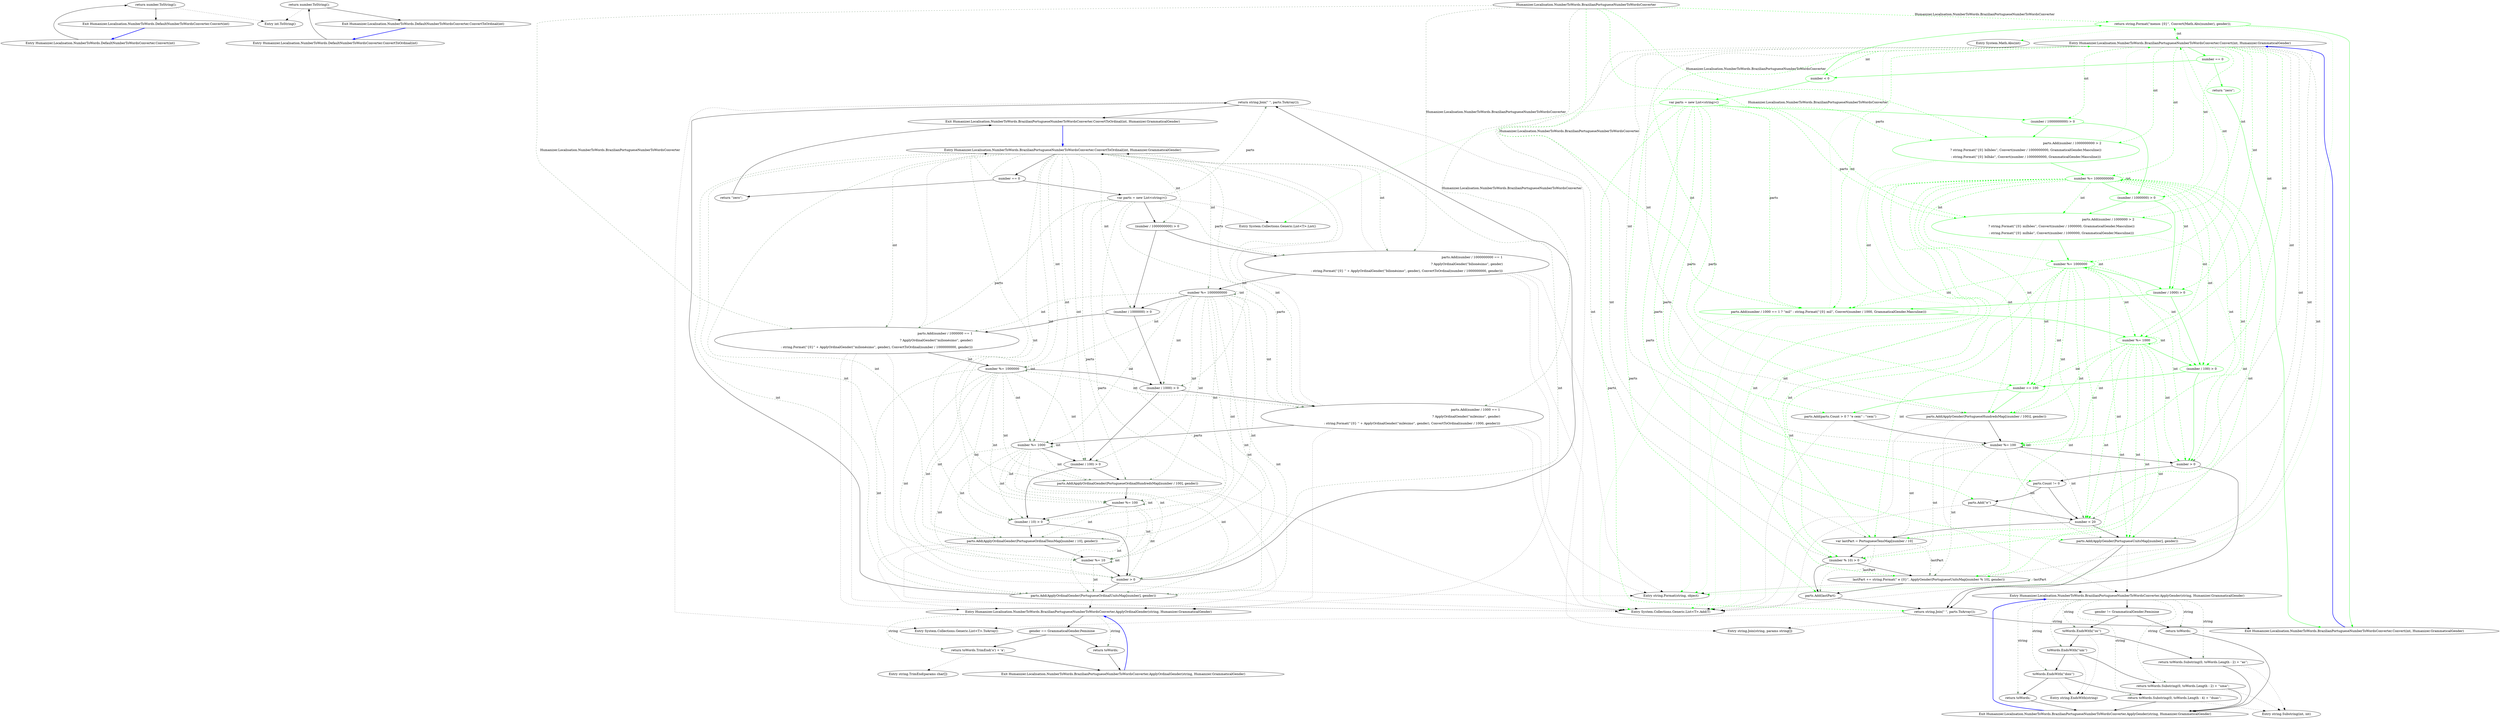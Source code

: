 digraph  {
m1_3 [label="Entry int.ToString()", span="0-0", cluster="int.ToString()", file="DefaultFormatter.cs"];
m1_0 [label="Entry Humanizer.Localisation.NumberToWords.DefaultNumberToWordsConverter.Convert(int)", span="4-4", cluster="Humanizer.Localisation.NumberToWords.DefaultNumberToWordsConverter.Convert(int)", file="DefaultFormatter.cs"];
m1_1 [label="return number.ToString();", span="6-6", cluster="Humanizer.Localisation.NumberToWords.DefaultNumberToWordsConverter.Convert(int)", file="DefaultFormatter.cs"];
m1_2 [label="Exit Humanizer.Localisation.NumberToWords.DefaultNumberToWordsConverter.Convert(int)", span="4-4", cluster="Humanizer.Localisation.NumberToWords.DefaultNumberToWordsConverter.Convert(int)", file="DefaultFormatter.cs"];
m1_4 [label="Entry Humanizer.Localisation.NumberToWords.DefaultNumberToWordsConverter.ConvertToOrdinal(int)", span="9-9", cluster="Humanizer.Localisation.NumberToWords.DefaultNumberToWordsConverter.ConvertToOrdinal(int)", file="DefaultFormatter.cs"];
m1_5 [label="return number.ToString();", span="11-11", cluster="Humanizer.Localisation.NumberToWords.DefaultNumberToWordsConverter.ConvertToOrdinal(int)", file="DefaultFormatter.cs"];
m1_6 [label="Exit Humanizer.Localisation.NumberToWords.DefaultNumberToWordsConverter.ConvertToOrdinal(int)", span="9-9", cluster="Humanizer.Localisation.NumberToWords.DefaultNumberToWordsConverter.ConvertToOrdinal(int)", file="DefaultFormatter.cs"];
m3_31 [label="Entry System.Math.Abs(int)", span="0-0", cluster="System.Math.Abs(int)", file="RomanianFormatter.cs"];
m3_33 [label="Entry System.Collections.Generic.List<T>.List()", span="0-0", cluster="System.Collections.Generic.List<T>.List()", file="RomanianFormatter.cs"];
m3_72 [label="Entry string.EndsWith(string)", span="0-0", cluster="string.EndsWith(string)", file="RomanianFormatter.cs"];
m3_36 [label="Entry System.Collections.Generic.List<T>.ToArray()", span="0-0", cluster="System.Collections.Generic.List<T>.ToArray()", file="RomanianFormatter.cs"];
m3_35 [label="Entry Humanizer.Localisation.NumberToWords.BrazilianPortugueseNumberToWordsConverter.ApplyGender(string, Humanizer.GrammaticalGender)", span="136-136", cluster="Humanizer.Localisation.NumberToWords.BrazilianPortugueseNumberToWordsConverter.ApplyGender(string, Humanizer.GrammaticalGender)", file="RomanianFormatter.cs"];
m3_62 [label="gender != GrammaticalGender.Feminine", span="138-138", cluster="Humanizer.Localisation.NumberToWords.BrazilianPortugueseNumberToWordsConverter.ApplyGender(string, Humanizer.GrammaticalGender)", file="RomanianFormatter.cs"];
m3_63 [label="return toWords;", span="139-139", cluster="Humanizer.Localisation.NumberToWords.BrazilianPortugueseNumberToWordsConverter.ApplyGender(string, Humanizer.GrammaticalGender)", file="RomanianFormatter.cs"];
m3_64 [label="toWords.EndsWith(''os'')", span="141-141", cluster="Humanizer.Localisation.NumberToWords.BrazilianPortugueseNumberToWordsConverter.ApplyGender(string, Humanizer.GrammaticalGender)", file="RomanianFormatter.cs"];
m3_65 [label="return toWords.Substring(0, toWords.Length - 2) + ''as'';", span="142-142", cluster="Humanizer.Localisation.NumberToWords.BrazilianPortugueseNumberToWordsConverter.ApplyGender(string, Humanizer.GrammaticalGender)", file="RomanianFormatter.cs"];
m3_66 [label="toWords.EndsWith(''um'')", span="144-144", cluster="Humanizer.Localisation.NumberToWords.BrazilianPortugueseNumberToWordsConverter.ApplyGender(string, Humanizer.GrammaticalGender)", file="RomanianFormatter.cs"];
m3_67 [label="return toWords.Substring(0, toWords.Length - 2) + ''uma'';", span="145-145", cluster="Humanizer.Localisation.NumberToWords.BrazilianPortugueseNumberToWordsConverter.ApplyGender(string, Humanizer.GrammaticalGender)", file="RomanianFormatter.cs"];
m3_68 [label="toWords.EndsWith(''dois'')", span="147-147", cluster="Humanizer.Localisation.NumberToWords.BrazilianPortugueseNumberToWordsConverter.ApplyGender(string, Humanizer.GrammaticalGender)", file="RomanianFormatter.cs"];
m3_69 [label="return toWords.Substring(0, toWords.Length - 4) + ''duas'';", span="148-148", cluster="Humanizer.Localisation.NumberToWords.BrazilianPortugueseNumberToWordsConverter.ApplyGender(string, Humanizer.GrammaticalGender)", file="RomanianFormatter.cs"];
m3_70 [label="return toWords;", span="150-150", cluster="Humanizer.Localisation.NumberToWords.BrazilianPortugueseNumberToWordsConverter.ApplyGender(string, Humanizer.GrammaticalGender)", file="RomanianFormatter.cs"];
m3_71 [label="Exit Humanizer.Localisation.NumberToWords.BrazilianPortugueseNumberToWordsConverter.ApplyGender(string, Humanizer.GrammaticalGender)", span="136-136", cluster="Humanizer.Localisation.NumberToWords.BrazilianPortugueseNumberToWordsConverter.ApplyGender(string, Humanizer.GrammaticalGender)", file="RomanianFormatter.cs"];
m3_34 [label="Entry System.Collections.Generic.List<T>.Add(T)", span="0-0", cluster="System.Collections.Generic.List<T>.Add(T)", file="RomanianFormatter.cs"];
m3_61 [label="Entry Humanizer.Localisation.NumberToWords.BrazilianPortugueseNumberToWordsConverter.ApplyOrdinalGender(string, Humanizer.GrammaticalGender)", span="153-153", cluster="Humanizer.Localisation.NumberToWords.BrazilianPortugueseNumberToWordsConverter.ApplyOrdinalGender(string, Humanizer.GrammaticalGender)", file="RomanianFormatter.cs"];
m3_74 [label="gender == GrammaticalGender.Feminine", span="155-155", cluster="Humanizer.Localisation.NumberToWords.BrazilianPortugueseNumberToWordsConverter.ApplyOrdinalGender(string, Humanizer.GrammaticalGender)", file="RomanianFormatter.cs"];
m3_75 [label="return toWords.TrimEnd('o') + 'a';", span="156-156", cluster="Humanizer.Localisation.NumberToWords.BrazilianPortugueseNumberToWordsConverter.ApplyOrdinalGender(string, Humanizer.GrammaticalGender)", file="RomanianFormatter.cs"];
m3_76 [label="return toWords;", span="158-158", cluster="Humanizer.Localisation.NumberToWords.BrazilianPortugueseNumberToWordsConverter.ApplyOrdinalGender(string, Humanizer.GrammaticalGender)", file="RomanianFormatter.cs"];
m3_77 [label="Exit Humanizer.Localisation.NumberToWords.BrazilianPortugueseNumberToWordsConverter.ApplyOrdinalGender(string, Humanizer.GrammaticalGender)", span="153-153", cluster="Humanizer.Localisation.NumberToWords.BrazilianPortugueseNumberToWordsConverter.ApplyOrdinalGender(string, Humanizer.GrammaticalGender)", file="RomanianFormatter.cs"];
m3_37 [label="Entry string.Join(string, params string[])", span="0-0", cluster="string.Join(string, params string[])", file="RomanianFormatter.cs"];
m3_0 [label="Entry Humanizer.Localisation.NumberToWords.BrazilianPortugueseNumberToWordsConverter.Convert(int, Humanizer.GrammaticalGender)", span="15-15", cluster="Humanizer.Localisation.NumberToWords.BrazilianPortugueseNumberToWordsConverter.Convert(int, Humanizer.GrammaticalGender)", file="RomanianFormatter.cs"];
m3_1 [label="number == 0", span="17-17", cluster="Humanizer.Localisation.NumberToWords.BrazilianPortugueseNumberToWordsConverter.Convert(int, Humanizer.GrammaticalGender)", color=green, community=0, file="RomanianFormatter.cs"];
m3_2 [label="return ''zero'';", span="18-18", cluster="Humanizer.Localisation.NumberToWords.BrazilianPortugueseNumberToWordsConverter.Convert(int, Humanizer.GrammaticalGender)", color=green, community=0, file="RomanianFormatter.cs"];
m3_3 [label="number < 0", span="20-20", cluster="Humanizer.Localisation.NumberToWords.BrazilianPortugueseNumberToWordsConverter.Convert(int, Humanizer.GrammaticalGender)", color=green, community=0, file="RomanianFormatter.cs"];
m3_4 [label="return string.Format(''menos {0}'', Convert(Math.Abs(number), gender));", span="21-21", cluster="Humanizer.Localisation.NumberToWords.BrazilianPortugueseNumberToWordsConverter.Convert(int, Humanizer.GrammaticalGender)", color=green, community=0, file="RomanianFormatter.cs"];
m3_5 [label="var parts = new List<string>()", span="23-23", cluster="Humanizer.Localisation.NumberToWords.BrazilianPortugueseNumberToWordsConverter.Convert(int, Humanizer.GrammaticalGender)", color=green, community=0, file="RomanianFormatter.cs"];
m3_6 [label="(number / 1000000000) > 0", span="25-25", cluster="Humanizer.Localisation.NumberToWords.BrazilianPortugueseNumberToWordsConverter.Convert(int, Humanizer.GrammaticalGender)", color=green, community=0, file="RomanianFormatter.cs"];
m3_7 [label="parts.Add(number / 1000000000 > 2\r\n                    ? string.Format(''{0} bilhões'', Convert(number / 1000000000, GrammaticalGender.Masculine))\r\n                    : string.Format(''{0} bilhão'', Convert(number / 1000000000, GrammaticalGender.Masculine)))", span="28-30", cluster="Humanizer.Localisation.NumberToWords.BrazilianPortugueseNumberToWordsConverter.Convert(int, Humanizer.GrammaticalGender)", color=green, community=0, file="RomanianFormatter.cs"];
m3_9 [label="(number / 1000000) > 0", span="35-35", cluster="Humanizer.Localisation.NumberToWords.BrazilianPortugueseNumberToWordsConverter.Convert(int, Humanizer.GrammaticalGender)", color=green, community=0, file="RomanianFormatter.cs"];
m3_8 [label="number %= 1000000000", span="32-32", cluster="Humanizer.Localisation.NumberToWords.BrazilianPortugueseNumberToWordsConverter.Convert(int, Humanizer.GrammaticalGender)", color=green, community=0, file="RomanianFormatter.cs"];
m3_10 [label="parts.Add(number / 1000000 > 2\r\n                    ? string.Format(''{0} milhões'', Convert(number / 1000000, GrammaticalGender.Masculine))\r\n                    : string.Format(''{0} milhão'', Convert(number / 1000000, GrammaticalGender.Masculine)))", span="38-40", cluster="Humanizer.Localisation.NumberToWords.BrazilianPortugueseNumberToWordsConverter.Convert(int, Humanizer.GrammaticalGender)", color=green, community=0, file="RomanianFormatter.cs"];
m3_11 [label="number %= 1000000", span="42-42", cluster="Humanizer.Localisation.NumberToWords.BrazilianPortugueseNumberToWordsConverter.Convert(int, Humanizer.GrammaticalGender)", color=green, community=0, file="RomanianFormatter.cs"];
m3_12 [label="(number / 1000) > 0", span="45-45", cluster="Humanizer.Localisation.NumberToWords.BrazilianPortugueseNumberToWordsConverter.Convert(int, Humanizer.GrammaticalGender)", color=green, community=0, file="RomanianFormatter.cs"];
m3_13 [label="parts.Add(number / 1000 == 1 ? ''mil'' : string.Format(''{0} mil'', Convert(number / 1000, GrammaticalGender.Masculine)))", span="48-48", cluster="Humanizer.Localisation.NumberToWords.BrazilianPortugueseNumberToWordsConverter.Convert(int, Humanizer.GrammaticalGender)", color=green, community=0, file="RomanianFormatter.cs"];
m3_14 [label="number %= 1000", span="49-49", cluster="Humanizer.Localisation.NumberToWords.BrazilianPortugueseNumberToWordsConverter.Convert(int, Humanizer.GrammaticalGender)", color=green, community=0, file="RomanianFormatter.cs"];
m3_15 [label="(number / 100) > 0", span="52-52", cluster="Humanizer.Localisation.NumberToWords.BrazilianPortugueseNumberToWordsConverter.Convert(int, Humanizer.GrammaticalGender)", color=green, community=0, file="RomanianFormatter.cs"];
m3_16 [label="number == 100", span="54-54", cluster="Humanizer.Localisation.NumberToWords.BrazilianPortugueseNumberToWordsConverter.Convert(int, Humanizer.GrammaticalGender)", color=green, community=0, file="RomanianFormatter.cs"];
m3_18 [label="parts.Add(ApplyGender(PortugueseHundredsMap[(number / 100)], gender))", span="58-58", cluster="Humanizer.Localisation.NumberToWords.BrazilianPortugueseNumberToWordsConverter.Convert(int, Humanizer.GrammaticalGender)", file="RomanianFormatter.cs"];
m3_19 [label="number %= 100", span="60-60", cluster="Humanizer.Localisation.NumberToWords.BrazilianPortugueseNumberToWordsConverter.Convert(int, Humanizer.GrammaticalGender)", file="RomanianFormatter.cs"];
m3_20 [label="number > 0", span="63-63", cluster="Humanizer.Localisation.NumberToWords.BrazilianPortugueseNumberToWordsConverter.Convert(int, Humanizer.GrammaticalGender)", file="RomanianFormatter.cs"];
m3_23 [label="number < 20", span="68-68", cluster="Humanizer.Localisation.NumberToWords.BrazilianPortugueseNumberToWordsConverter.Convert(int, Humanizer.GrammaticalGender)", file="RomanianFormatter.cs"];
m3_24 [label="parts.Add(ApplyGender(PortugueseUnitsMap[number], gender))", span="69-69", cluster="Humanizer.Localisation.NumberToWords.BrazilianPortugueseNumberToWordsConverter.Convert(int, Humanizer.GrammaticalGender)", file="RomanianFormatter.cs"];
m3_25 [label="var lastPart = PortugueseTensMap[number / 10]", span="72-72", cluster="Humanizer.Localisation.NumberToWords.BrazilianPortugueseNumberToWordsConverter.Convert(int, Humanizer.GrammaticalGender)", file="RomanianFormatter.cs"];
m3_26 [label="(number % 10) > 0", span="73-73", cluster="Humanizer.Localisation.NumberToWords.BrazilianPortugueseNumberToWordsConverter.Convert(int, Humanizer.GrammaticalGender)", file="RomanianFormatter.cs"];
m3_27 [label="lastPart += string.Format('' e {0}'', ApplyGender(PortugueseUnitsMap[number % 10], gender))", span="74-74", cluster="Humanizer.Localisation.NumberToWords.BrazilianPortugueseNumberToWordsConverter.Convert(int, Humanizer.GrammaticalGender)", file="RomanianFormatter.cs"];
m3_17 [label="parts.Add(parts.Count > 0 ? ''e cem'' : ''cem'')", span="55-55", cluster="Humanizer.Localisation.NumberToWords.BrazilianPortugueseNumberToWordsConverter.Convert(int, Humanizer.GrammaticalGender)", file="RomanianFormatter.cs"];
m3_21 [label="parts.Count != 0", span="65-65", cluster="Humanizer.Localisation.NumberToWords.BrazilianPortugueseNumberToWordsConverter.Convert(int, Humanizer.GrammaticalGender)", file="RomanianFormatter.cs"];
m3_22 [label="parts.Add(''e'')", span="66-66", cluster="Humanizer.Localisation.NumberToWords.BrazilianPortugueseNumberToWordsConverter.Convert(int, Humanizer.GrammaticalGender)", file="RomanianFormatter.cs"];
m3_28 [label="parts.Add(lastPart)", span="76-76", cluster="Humanizer.Localisation.NumberToWords.BrazilianPortugueseNumberToWordsConverter.Convert(int, Humanizer.GrammaticalGender)", file="RomanianFormatter.cs"];
m3_29 [label="return string.Join('' '', parts.ToArray());", span="80-80", cluster="Humanizer.Localisation.NumberToWords.BrazilianPortugueseNumberToWordsConverter.Convert(int, Humanizer.GrammaticalGender)", file="RomanianFormatter.cs"];
m3_30 [label="Exit Humanizer.Localisation.NumberToWords.BrazilianPortugueseNumberToWordsConverter.Convert(int, Humanizer.GrammaticalGender)", span="15-15", cluster="Humanizer.Localisation.NumberToWords.BrazilianPortugueseNumberToWordsConverter.Convert(int, Humanizer.GrammaticalGender)", file="RomanianFormatter.cs"];
m3_78 [label="Entry string.TrimEnd(params char[])", span="0-0", cluster="string.TrimEnd(params char[])", file="RomanianFormatter.cs"];
m3_32 [label="Entry string.Format(string, object)", span="0-0", cluster="string.Format(string, object)", file="RomanianFormatter.cs"];
m3_73 [label="Entry string.Substring(int, int)", span="0-0", cluster="string.Substring(int, int)", file="RomanianFormatter.cs"];
m3_38 [label="Entry Humanizer.Localisation.NumberToWords.BrazilianPortugueseNumberToWordsConverter.ConvertToOrdinal(int, Humanizer.GrammaticalGender)", span="83-83", cluster="Humanizer.Localisation.NumberToWords.BrazilianPortugueseNumberToWordsConverter.ConvertToOrdinal(int, Humanizer.GrammaticalGender)", file="RomanianFormatter.cs"];
m3_43 [label="parts.Add(number / 1000000000 == 1\r\n                    ? ApplyOrdinalGender(''bilionésimo'', gender)\r\n                    : string.Format(''{0} '' + ApplyOrdinalGender(''bilionésimo'', gender), ConvertToOrdinal(number / 1000000000, gender)))", span="93-95", cluster="Humanizer.Localisation.NumberToWords.BrazilianPortugueseNumberToWordsConverter.ConvertToOrdinal(int, Humanizer.GrammaticalGender)", file="RomanianFormatter.cs"];
m3_46 [label="parts.Add(number / 1000000 == 1\r\n                    ? ApplyOrdinalGender(''milionésimo'', gender)\r\n                    : string.Format(''{0}'' + ApplyOrdinalGender(''milionésimo'', gender), ConvertToOrdinal(number / 1000000000, gender)))", span="102-104", cluster="Humanizer.Localisation.NumberToWords.BrazilianPortugueseNumberToWordsConverter.ConvertToOrdinal(int, Humanizer.GrammaticalGender)", file="RomanianFormatter.cs"];
m3_49 [label="parts.Add(number / 1000 == 1\r\n                    ? ApplyOrdinalGender(''milésimo'', gender)\r\n                    : string.Format(''{0} '' + ApplyOrdinalGender(''milésimo'', gender), ConvertToOrdinal(number / 1000, gender)))", span="111-113", cluster="Humanizer.Localisation.NumberToWords.BrazilianPortugueseNumberToWordsConverter.ConvertToOrdinal(int, Humanizer.GrammaticalGender)", file="RomanianFormatter.cs"];
m3_52 [label="parts.Add(ApplyOrdinalGender(PortugueseOrdinalHundredsMap[number / 100], gender))", span="120-120", cluster="Humanizer.Localisation.NumberToWords.BrazilianPortugueseNumberToWordsConverter.ConvertToOrdinal(int, Humanizer.GrammaticalGender)", file="RomanianFormatter.cs"];
m3_55 [label="parts.Add(ApplyOrdinalGender(PortugueseOrdinalTensMap[number / 10], gender))", span="126-126", cluster="Humanizer.Localisation.NumberToWords.BrazilianPortugueseNumberToWordsConverter.ConvertToOrdinal(int, Humanizer.GrammaticalGender)", file="RomanianFormatter.cs"];
m3_58 [label="parts.Add(ApplyOrdinalGender(PortugueseOrdinalUnitsMap[number], gender))", span="131-131", cluster="Humanizer.Localisation.NumberToWords.BrazilianPortugueseNumberToWordsConverter.ConvertToOrdinal(int, Humanizer.GrammaticalGender)", file="RomanianFormatter.cs"];
m3_41 [label="var parts = new List<string>()", span="89-89", cluster="Humanizer.Localisation.NumberToWords.BrazilianPortugueseNumberToWordsConverter.ConvertToOrdinal(int, Humanizer.GrammaticalGender)", file="RomanianFormatter.cs"];
m3_42 [label="(number / 1000000000) > 0", span="91-91", cluster="Humanizer.Localisation.NumberToWords.BrazilianPortugueseNumberToWordsConverter.ConvertToOrdinal(int, Humanizer.GrammaticalGender)", file="RomanianFormatter.cs"];
m3_44 [label="number %= 1000000000", span="97-97", cluster="Humanizer.Localisation.NumberToWords.BrazilianPortugueseNumberToWordsConverter.ConvertToOrdinal(int, Humanizer.GrammaticalGender)", file="RomanianFormatter.cs"];
m3_45 [label="(number / 1000000) > 0", span="100-100", cluster="Humanizer.Localisation.NumberToWords.BrazilianPortugueseNumberToWordsConverter.ConvertToOrdinal(int, Humanizer.GrammaticalGender)", file="RomanianFormatter.cs"];
m3_47 [label="number %= 1000000", span="106-106", cluster="Humanizer.Localisation.NumberToWords.BrazilianPortugueseNumberToWordsConverter.ConvertToOrdinal(int, Humanizer.GrammaticalGender)", file="RomanianFormatter.cs"];
m3_48 [label="(number / 1000) > 0", span="109-109", cluster="Humanizer.Localisation.NumberToWords.BrazilianPortugueseNumberToWordsConverter.ConvertToOrdinal(int, Humanizer.GrammaticalGender)", file="RomanianFormatter.cs"];
m3_50 [label="number %= 1000", span="115-115", cluster="Humanizer.Localisation.NumberToWords.BrazilianPortugueseNumberToWordsConverter.ConvertToOrdinal(int, Humanizer.GrammaticalGender)", file="RomanianFormatter.cs"];
m3_51 [label="(number / 100) > 0", span="118-118", cluster="Humanizer.Localisation.NumberToWords.BrazilianPortugueseNumberToWordsConverter.ConvertToOrdinal(int, Humanizer.GrammaticalGender)", file="RomanianFormatter.cs"];
m3_53 [label="number %= 100", span="121-121", cluster="Humanizer.Localisation.NumberToWords.BrazilianPortugueseNumberToWordsConverter.ConvertToOrdinal(int, Humanizer.GrammaticalGender)", file="RomanianFormatter.cs"];
m3_54 [label="(number / 10) > 0", span="124-124", cluster="Humanizer.Localisation.NumberToWords.BrazilianPortugueseNumberToWordsConverter.ConvertToOrdinal(int, Humanizer.GrammaticalGender)", file="RomanianFormatter.cs"];
m3_56 [label="number %= 10", span="127-127", cluster="Humanizer.Localisation.NumberToWords.BrazilianPortugueseNumberToWordsConverter.ConvertToOrdinal(int, Humanizer.GrammaticalGender)", file="RomanianFormatter.cs"];
m3_57 [label="number > 0", span="130-130", cluster="Humanizer.Localisation.NumberToWords.BrazilianPortugueseNumberToWordsConverter.ConvertToOrdinal(int, Humanizer.GrammaticalGender)", file="RomanianFormatter.cs"];
m3_59 [label="return string.Join('' '', parts.ToArray());", span="133-133", cluster="Humanizer.Localisation.NumberToWords.BrazilianPortugueseNumberToWordsConverter.ConvertToOrdinal(int, Humanizer.GrammaticalGender)", file="RomanianFormatter.cs"];
m3_39 [label="number == 0", span="86-86", cluster="Humanizer.Localisation.NumberToWords.BrazilianPortugueseNumberToWordsConverter.ConvertToOrdinal(int, Humanizer.GrammaticalGender)", file="RomanianFormatter.cs"];
m3_40 [label="return ''zero'';", span="87-87", cluster="Humanizer.Localisation.NumberToWords.BrazilianPortugueseNumberToWordsConverter.ConvertToOrdinal(int, Humanizer.GrammaticalGender)", file="RomanianFormatter.cs"];
m3_60 [label="Exit Humanizer.Localisation.NumberToWords.BrazilianPortugueseNumberToWordsConverter.ConvertToOrdinal(int, Humanizer.GrammaticalGender)", span="83-83", cluster="Humanizer.Localisation.NumberToWords.BrazilianPortugueseNumberToWordsConverter.ConvertToOrdinal(int, Humanizer.GrammaticalGender)", file="RomanianFormatter.cs"];
m3_79 [label="Humanizer.Localisation.NumberToWords.BrazilianPortugueseNumberToWordsConverter", span="", file="RomanianFormatter.cs"];
m1_0 -> m1_1  [key=0, style=solid];
m1_1 -> m1_2  [key=0, style=solid];
m1_1 -> m1_3  [key=2, style=dotted];
m1_2 -> m1_0  [key=0, style=bold, color=blue];
m1_4 -> m1_5  [key=0, style=solid];
m1_5 -> m1_6  [key=0, style=solid];
m1_5 -> m1_3  [key=2, style=dotted];
m1_6 -> m1_4  [key=0, style=bold, color=blue];
m3_35 -> m3_62  [key=0, style=solid];
m3_35 -> m3_63  [key=1, style=dashed, color=darkseagreen4, label=string];
m3_35 -> m3_64  [key=1, style=dashed, color=darkseagreen4, label=string];
m3_35 -> m3_65  [key=1, style=dashed, color=darkseagreen4, label=string];
m3_35 -> m3_66  [key=1, style=dashed, color=darkseagreen4, label=string];
m3_35 -> m3_67  [key=1, style=dashed, color=darkseagreen4, label=string];
m3_35 -> m3_68  [key=1, style=dashed, color=darkseagreen4, label=string];
m3_35 -> m3_69  [key=1, style=dashed, color=darkseagreen4, label=string];
m3_35 -> m3_70  [key=1, style=dashed, color=darkseagreen4, label=string];
m3_62 -> m3_63  [key=0, style=solid];
m3_62 -> m3_64  [key=0, style=solid];
m3_63 -> m3_71  [key=0, style=solid];
m3_64 -> m3_65  [key=0, style=solid];
m3_64 -> m3_66  [key=0, style=solid];
m3_64 -> m3_72  [key=2, style=dotted];
m3_65 -> m3_71  [key=0, style=solid];
m3_65 -> m3_73  [key=2, style=dotted];
m3_66 -> m3_67  [key=0, style=solid];
m3_66 -> m3_68  [key=0, style=solid];
m3_66 -> m3_72  [key=2, style=dotted];
m3_67 -> m3_71  [key=0, style=solid];
m3_67 -> m3_73  [key=2, style=dotted];
m3_68 -> m3_69  [key=0, style=solid];
m3_68 -> m3_70  [key=0, style=solid];
m3_68 -> m3_72  [key=2, style=dotted];
m3_69 -> m3_71  [key=0, style=solid];
m3_69 -> m3_73  [key=2, style=dotted];
m3_70 -> m3_71  [key=0, style=solid];
m3_71 -> m3_35  [key=0, style=bold, color=blue];
m3_61 -> m3_74  [key=0, style=solid];
m3_61 -> m3_75  [key=1, style=dashed, color=darkseagreen4, label=string];
m3_61 -> m3_76  [key=1, style=dashed, color=darkseagreen4, label=string];
m3_74 -> m3_75  [key=0, style=solid];
m3_74 -> m3_76  [key=0, style=solid];
m3_75 -> m3_77  [key=0, style=solid];
m3_75 -> m3_78  [key=2, style=dotted];
m3_76 -> m3_77  [key=0, style=solid];
m3_77 -> m3_61  [key=0, style=bold, color=blue];
m3_0 -> m3_1  [key=0, style=solid, color=green];
m3_0 -> m3_3  [key=1, style=dashed, color=green, label=int];
m3_0 -> m3_4  [key=1, style=dashed, color=green, label=int];
m3_0 -> m3_6  [key=1, style=dashed, color=green, label=int];
m3_0 -> m3_7  [key=1, style=dashed, color=green, label=int];
m3_0 -> m3_8  [key=1, style=dashed, color=green, label=int];
m3_0 -> m3_9  [key=1, style=dashed, color=green, label=int];
m3_0 -> m3_10  [key=1, style=dashed, color=green, label=int];
m3_0 -> m3_11  [key=1, style=dashed, color=green, label=int];
m3_0 -> m3_12  [key=1, style=dashed, color=green, label=int];
m3_0 -> m3_13  [key=1, style=dashed, color=green, label=int];
m3_0 -> m3_14  [key=1, style=dashed, color=green, label=int];
m3_0 -> m3_15  [key=1, style=dashed, color=green, label=int];
m3_0 -> m3_16  [key=1, style=dashed, color=green, label=int];
m3_0 -> m3_18  [key=1, style=dashed, color=darkseagreen4, label=int];
m3_0 -> m3_19  [key=1, style=dashed, color=darkseagreen4, label=int];
m3_0 -> m3_20  [key=1, style=dashed, color=darkseagreen4, label=int];
m3_0 -> m3_23  [key=1, style=dashed, color=darkseagreen4, label=int];
m3_0 -> m3_24  [key=1, style=dashed, color=darkseagreen4, label=int];
m3_0 -> m3_25  [key=1, style=dashed, color=darkseagreen4, label=int];
m3_0 -> m3_26  [key=1, style=dashed, color=darkseagreen4, label=int];
m3_0 -> m3_27  [key=1, style=dashed, color=darkseagreen4, label=int];
m3_1 -> m3_2  [key=0, style=solid, color=green];
m3_1 -> m3_3  [key=0, style=solid, color=green];
m3_2 -> m3_30  [key=0, style=solid, color=green];
m3_3 -> m3_4  [key=0, style=solid, color=green];
m3_3 -> m3_5  [key=0, style=solid, color=green];
m3_4 -> m3_30  [key=0, style=solid, color=green];
m3_4 -> m3_31  [key=2, style=dotted, color=green];
m3_4 -> m3_0  [key=2, style=dotted, color=green];
m3_4 -> m3_32  [key=2, style=dotted, color=green];
m3_5 -> m3_6  [key=0, style=solid, color=green];
m3_5 -> m3_7  [key=1, style=dashed, color=green, label=parts];
m3_5 -> m3_10  [key=1, style=dashed, color=green, label=parts];
m3_5 -> m3_13  [key=1, style=dashed, color=green, label=parts];
m3_5 -> m3_33  [key=2, style=dotted, color=green];
m3_5 -> m3_17  [key=1, style=dashed, color=green, label=parts];
m3_5 -> m3_18  [key=1, style=dashed, color=green, label=parts];
m3_5 -> m3_21  [key=1, style=dashed, color=green, label=parts];
m3_5 -> m3_22  [key=1, style=dashed, color=green, label=parts];
m3_5 -> m3_24  [key=1, style=dashed, color=green, label=parts];
m3_5 -> m3_28  [key=1, style=dashed, color=green, label=parts];
m3_5 -> m3_29  [key=1, style=dashed, color=green, label=parts];
m3_6 -> m3_7  [key=0, style=solid, color=green];
m3_6 -> m3_9  [key=0, style=solid, color=green];
m3_7 -> m3_8  [key=0, style=solid, color=green];
m3_7 -> m3_0  [key=2, style=dotted, color=green];
m3_7 -> m3_32  [key=2, style=dotted, color=green];
m3_7 -> m3_34  [key=2, style=dotted, color=green];
m3_9 -> m3_10  [key=0, style=solid, color=green];
m3_9 -> m3_12  [key=0, style=solid, color=green];
m3_8 -> m3_8  [key=1, style=dashed, color=green, label=int];
m3_8 -> m3_9  [key=0, style=solid, color=green];
m3_8 -> m3_10  [key=1, style=dashed, color=green, label=int];
m3_8 -> m3_11  [key=1, style=dashed, color=green, label=int];
m3_8 -> m3_12  [key=1, style=dashed, color=green, label=int];
m3_8 -> m3_13  [key=1, style=dashed, color=green, label=int];
m3_8 -> m3_14  [key=1, style=dashed, color=green, label=int];
m3_8 -> m3_15  [key=1, style=dashed, color=green, label=int];
m3_8 -> m3_16  [key=1, style=dashed, color=green, label=int];
m3_8 -> m3_18  [key=1, style=dashed, color=green, label=int];
m3_8 -> m3_19  [key=1, style=dashed, color=green, label=int];
m3_8 -> m3_20  [key=1, style=dashed, color=green, label=int];
m3_8 -> m3_23  [key=1, style=dashed, color=green, label=int];
m3_8 -> m3_24  [key=1, style=dashed, color=green, label=int];
m3_8 -> m3_25  [key=1, style=dashed, color=green, label=int];
m3_8 -> m3_26  [key=1, style=dashed, color=green, label=int];
m3_8 -> m3_27  [key=1, style=dashed, color=green, label=int];
m3_10 -> m3_11  [key=0, style=solid, color=green];
m3_10 -> m3_0  [key=2, style=dotted, color=green];
m3_10 -> m3_32  [key=2, style=dotted, color=green];
m3_10 -> m3_34  [key=2, style=dotted, color=green];
m3_11 -> m3_11  [key=1, style=dashed, color=green, label=int];
m3_11 -> m3_12  [key=0, style=solid, color=green];
m3_11 -> m3_13  [key=1, style=dashed, color=green, label=int];
m3_11 -> m3_14  [key=1, style=dashed, color=green, label=int];
m3_11 -> m3_15  [key=1, style=dashed, color=green, label=int];
m3_11 -> m3_16  [key=1, style=dashed, color=green, label=int];
m3_11 -> m3_18  [key=1, style=dashed, color=green, label=int];
m3_11 -> m3_19  [key=1, style=dashed, color=green, label=int];
m3_11 -> m3_20  [key=1, style=dashed, color=green, label=int];
m3_11 -> m3_23  [key=1, style=dashed, color=green, label=int];
m3_11 -> m3_24  [key=1, style=dashed, color=green, label=int];
m3_11 -> m3_25  [key=1, style=dashed, color=green, label=int];
m3_11 -> m3_26  [key=1, style=dashed, color=green, label=int];
m3_11 -> m3_27  [key=1, style=dashed, color=green, label=int];
m3_12 -> m3_13  [key=0, style=solid, color=green];
m3_12 -> m3_15  [key=0, style=solid, color=green];
m3_13 -> m3_14  [key=0, style=solid, color=green];
m3_13 -> m3_0  [key=2, style=dotted, color=green];
m3_13 -> m3_32  [key=2, style=dotted, color=green];
m3_13 -> m3_34  [key=2, style=dotted, color=green];
m3_14 -> m3_14  [key=1, style=dashed, color=green, label=int];
m3_14 -> m3_15  [key=0, style=solid, color=green];
m3_14 -> m3_16  [key=1, style=dashed, color=green, label=int];
m3_14 -> m3_18  [key=1, style=dashed, color=green, label=int];
m3_14 -> m3_19  [key=1, style=dashed, color=green, label=int];
m3_14 -> m3_20  [key=1, style=dashed, color=green, label=int];
m3_14 -> m3_23  [key=1, style=dashed, color=green, label=int];
m3_14 -> m3_24  [key=1, style=dashed, color=green, label=int];
m3_14 -> m3_25  [key=1, style=dashed, color=green, label=int];
m3_14 -> m3_26  [key=1, style=dashed, color=green, label=int];
m3_14 -> m3_27  [key=1, style=dashed, color=green, label=int];
m3_15 -> m3_16  [key=0, style=solid, color=green];
m3_15 -> m3_20  [key=0, style=solid, color=green];
m3_16 -> m3_17  [key=0, style=solid, color=green];
m3_16 -> m3_18  [key=0, style=solid, color=green];
m3_18 -> m3_34  [key=2, style=dotted];
m3_18 -> m3_19  [key=0, style=solid];
m3_18 -> m3_35  [key=2, style=dotted];
m3_19 -> m3_19  [key=1, style=dashed, color=darkseagreen4, label=int];
m3_19 -> m3_20  [key=0, style=solid];
m3_19 -> m3_23  [key=1, style=dashed, color=darkseagreen4, label=int];
m3_19 -> m3_24  [key=1, style=dashed, color=darkseagreen4, label=int];
m3_19 -> m3_25  [key=1, style=dashed, color=darkseagreen4, label=int];
m3_19 -> m3_26  [key=1, style=dashed, color=darkseagreen4, label=int];
m3_19 -> m3_27  [key=1, style=dashed, color=darkseagreen4, label=int];
m3_20 -> m3_21  [key=0, style=solid];
m3_20 -> m3_29  [key=0, style=solid];
m3_23 -> m3_24  [key=0, style=solid];
m3_23 -> m3_25  [key=0, style=solid];
m3_24 -> m3_34  [key=2, style=dotted];
m3_24 -> m3_29  [key=0, style=solid];
m3_24 -> m3_35  [key=2, style=dotted];
m3_25 -> m3_26  [key=0, style=solid];
m3_25 -> m3_27  [key=1, style=dashed, color=darkseagreen4, label=lastPart];
m3_25 -> m3_28  [key=1, style=dashed, color=darkseagreen4, label=lastPart];
m3_26 -> m3_27  [key=0, style=solid];
m3_26 -> m3_28  [key=0, style=solid];
m3_27 -> m3_32  [key=2, style=dotted];
m3_27 -> m3_27  [key=1, style=dashed, color=darkseagreen4, label=lastPart];
m3_27 -> m3_28  [key=0, style=solid];
m3_27 -> m3_35  [key=2, style=dotted];
m3_17 -> m3_34  [key=2, style=dotted];
m3_17 -> m3_19  [key=0, style=solid];
m3_21 -> m3_23  [key=0, style=solid];
m3_21 -> m3_22  [key=0, style=solid];
m3_22 -> m3_34  [key=2, style=dotted];
m3_22 -> m3_23  [key=0, style=solid];
m3_28 -> m3_34  [key=2, style=dotted];
m3_28 -> m3_29  [key=0, style=solid];
m3_29 -> m3_30  [key=0, style=solid];
m3_29 -> m3_36  [key=2, style=dotted];
m3_29 -> m3_37  [key=2, style=dotted];
m3_30 -> m3_0  [key=0, style=bold, color=blue];
m3_38 -> m3_43  [key=1, style=dashed, color=darkseagreen4, label=int];
m3_38 -> m3_46  [key=1, style=dashed, color=darkseagreen4, label=int];
m3_38 -> m3_49  [key=1, style=dashed, color=darkseagreen4, label=int];
m3_38 -> m3_52  [key=1, style=dashed, color=darkseagreen4, label=int];
m3_38 -> m3_55  [key=1, style=dashed, color=darkseagreen4, label=int];
m3_38 -> m3_58  [key=1, style=dashed, color=darkseagreen4, label=int];
m3_38 -> m3_39  [key=0, style=solid];
m3_38 -> m3_42  [key=1, style=dashed, color=darkseagreen4, label=int];
m3_38 -> m3_44  [key=1, style=dashed, color=darkseagreen4, label=int];
m3_38 -> m3_45  [key=1, style=dashed, color=darkseagreen4, label=int];
m3_38 -> m3_47  [key=1, style=dashed, color=darkseagreen4, label=int];
m3_38 -> m3_48  [key=1, style=dashed, color=darkseagreen4, label=int];
m3_38 -> m3_50  [key=1, style=dashed, color=darkseagreen4, label=int];
m3_38 -> m3_51  [key=1, style=dashed, color=darkseagreen4, label=int];
m3_38 -> m3_53  [key=1, style=dashed, color=darkseagreen4, label=int];
m3_38 -> m3_54  [key=1, style=dashed, color=darkseagreen4, label=int];
m3_38 -> m3_56  [key=1, style=dashed, color=darkseagreen4, label=int];
m3_38 -> m3_57  [key=1, style=dashed, color=darkseagreen4, label=int];
m3_43 -> m3_32  [key=2, style=dotted];
m3_43 -> m3_34  [key=2, style=dotted];
m3_43 -> m3_44  [key=0, style=solid];
m3_43 -> m3_61  [key=2, style=dotted];
m3_43 -> m3_38  [key=2, style=dotted];
m3_46 -> m3_32  [key=2, style=dotted];
m3_46 -> m3_34  [key=2, style=dotted];
m3_46 -> m3_47  [key=0, style=solid];
m3_46 -> m3_61  [key=2, style=dotted];
m3_46 -> m3_38  [key=2, style=dotted];
m3_49 -> m3_32  [key=2, style=dotted];
m3_49 -> m3_34  [key=2, style=dotted];
m3_49 -> m3_50  [key=0, style=solid];
m3_49 -> m3_61  [key=2, style=dotted];
m3_49 -> m3_38  [key=2, style=dotted];
m3_52 -> m3_34  [key=2, style=dotted];
m3_52 -> m3_53  [key=0, style=solid];
m3_52 -> m3_61  [key=2, style=dotted];
m3_55 -> m3_34  [key=2, style=dotted];
m3_55 -> m3_56  [key=0, style=solid];
m3_55 -> m3_61  [key=2, style=dotted];
m3_58 -> m3_34  [key=2, style=dotted];
m3_58 -> m3_59  [key=0, style=solid];
m3_58 -> m3_61  [key=2, style=dotted];
m3_41 -> m3_33  [key=2, style=dotted];
m3_41 -> m3_43  [key=1, style=dashed, color=darkseagreen4, label=parts];
m3_41 -> m3_46  [key=1, style=dashed, color=darkseagreen4, label=parts];
m3_41 -> m3_49  [key=1, style=dashed, color=darkseagreen4, label=parts];
m3_41 -> m3_52  [key=1, style=dashed, color=darkseagreen4, label=parts];
m3_41 -> m3_55  [key=1, style=dashed, color=darkseagreen4, label=parts];
m3_41 -> m3_58  [key=1, style=dashed, color=darkseagreen4, label=parts];
m3_41 -> m3_42  [key=0, style=solid];
m3_41 -> m3_59  [key=1, style=dashed, color=darkseagreen4, label=parts];
m3_42 -> m3_43  [key=0, style=solid];
m3_42 -> m3_45  [key=0, style=solid];
m3_44 -> m3_46  [key=1, style=dashed, color=darkseagreen4, label=int];
m3_44 -> m3_49  [key=1, style=dashed, color=darkseagreen4, label=int];
m3_44 -> m3_52  [key=1, style=dashed, color=darkseagreen4, label=int];
m3_44 -> m3_55  [key=1, style=dashed, color=darkseagreen4, label=int];
m3_44 -> m3_58  [key=1, style=dashed, color=darkseagreen4, label=int];
m3_44 -> m3_44  [key=1, style=dashed, color=darkseagreen4, label=int];
m3_44 -> m3_45  [key=0, style=solid];
m3_44 -> m3_47  [key=1, style=dashed, color=darkseagreen4, label=int];
m3_44 -> m3_48  [key=1, style=dashed, color=darkseagreen4, label=int];
m3_44 -> m3_50  [key=1, style=dashed, color=darkseagreen4, label=int];
m3_44 -> m3_51  [key=1, style=dashed, color=darkseagreen4, label=int];
m3_44 -> m3_53  [key=1, style=dashed, color=darkseagreen4, label=int];
m3_44 -> m3_54  [key=1, style=dashed, color=darkseagreen4, label=int];
m3_44 -> m3_56  [key=1, style=dashed, color=darkseagreen4, label=int];
m3_44 -> m3_57  [key=1, style=dashed, color=darkseagreen4, label=int];
m3_45 -> m3_46  [key=0, style=solid];
m3_45 -> m3_48  [key=0, style=solid];
m3_47 -> m3_49  [key=1, style=dashed, color=darkseagreen4, label=int];
m3_47 -> m3_52  [key=1, style=dashed, color=darkseagreen4, label=int];
m3_47 -> m3_55  [key=1, style=dashed, color=darkseagreen4, label=int];
m3_47 -> m3_58  [key=1, style=dashed, color=darkseagreen4, label=int];
m3_47 -> m3_47  [key=1, style=dashed, color=darkseagreen4, label=int];
m3_47 -> m3_48  [key=0, style=solid];
m3_47 -> m3_50  [key=1, style=dashed, color=darkseagreen4, label=int];
m3_47 -> m3_51  [key=1, style=dashed, color=darkseagreen4, label=int];
m3_47 -> m3_53  [key=1, style=dashed, color=darkseagreen4, label=int];
m3_47 -> m3_54  [key=1, style=dashed, color=darkseagreen4, label=int];
m3_47 -> m3_56  [key=1, style=dashed, color=darkseagreen4, label=int];
m3_47 -> m3_57  [key=1, style=dashed, color=darkseagreen4, label=int];
m3_48 -> m3_49  [key=0, style=solid];
m3_48 -> m3_51  [key=0, style=solid];
m3_50 -> m3_52  [key=1, style=dashed, color=darkseagreen4, label=int];
m3_50 -> m3_55  [key=1, style=dashed, color=darkseagreen4, label=int];
m3_50 -> m3_58  [key=1, style=dashed, color=darkseagreen4, label=int];
m3_50 -> m3_50  [key=1, style=dashed, color=darkseagreen4, label=int];
m3_50 -> m3_51  [key=0, style=solid];
m3_50 -> m3_53  [key=1, style=dashed, color=darkseagreen4, label=int];
m3_50 -> m3_54  [key=1, style=dashed, color=darkseagreen4, label=int];
m3_50 -> m3_56  [key=1, style=dashed, color=darkseagreen4, label=int];
m3_50 -> m3_57  [key=1, style=dashed, color=darkseagreen4, label=int];
m3_51 -> m3_52  [key=0, style=solid];
m3_51 -> m3_54  [key=0, style=solid];
m3_53 -> m3_55  [key=1, style=dashed, color=darkseagreen4, label=int];
m3_53 -> m3_58  [key=1, style=dashed, color=darkseagreen4, label=int];
m3_53 -> m3_53  [key=1, style=dashed, color=darkseagreen4, label=int];
m3_53 -> m3_54  [key=0, style=solid];
m3_53 -> m3_56  [key=1, style=dashed, color=darkseagreen4, label=int];
m3_53 -> m3_57  [key=1, style=dashed, color=darkseagreen4, label=int];
m3_54 -> m3_55  [key=0, style=solid];
m3_54 -> m3_57  [key=0, style=solid];
m3_56 -> m3_58  [key=1, style=dashed, color=darkseagreen4, label=int];
m3_56 -> m3_56  [key=1, style=dashed, color=darkseagreen4, label=int];
m3_56 -> m3_57  [key=0, style=solid];
m3_57 -> m3_58  [key=0, style=solid];
m3_57 -> m3_59  [key=0, style=solid];
m3_59 -> m3_36  [key=2, style=dotted];
m3_59 -> m3_37  [key=2, style=dotted];
m3_59 -> m3_60  [key=0, style=solid];
m3_39 -> m3_41  [key=0, style=solid];
m3_39 -> m3_40  [key=0, style=solid];
m3_40 -> m3_60  [key=0, style=solid];
m3_60 -> m3_38  [key=0, style=bold, color=blue];
m3_79 -> m3_4  [key=1, style=dashed, color=green, label="Humanizer.Localisation.NumberToWords.BrazilianPortugueseNumberToWordsConverter"];
m3_79 -> m3_7  [key=1, style=dashed, color=green, label="Humanizer.Localisation.NumberToWords.BrazilianPortugueseNumberToWordsConverter"];
m3_79 -> m3_10  [key=1, style=dashed, color=green, label="Humanizer.Localisation.NumberToWords.BrazilianPortugueseNumberToWordsConverter"];
m3_79 -> m3_13  [key=1, style=dashed, color=green, label="Humanizer.Localisation.NumberToWords.BrazilianPortugueseNumberToWordsConverter"];
m3_79 -> m3_43  [key=1, style=dashed, color=darkseagreen4, label="Humanizer.Localisation.NumberToWords.BrazilianPortugueseNumberToWordsConverter"];
m3_79 -> m3_46  [key=1, style=dashed, color=darkseagreen4, label="Humanizer.Localisation.NumberToWords.BrazilianPortugueseNumberToWordsConverter"];
m3_79 -> m3_49  [key=1, style=dashed, color=darkseagreen4, label="Humanizer.Localisation.NumberToWords.BrazilianPortugueseNumberToWordsConverter"];
}
